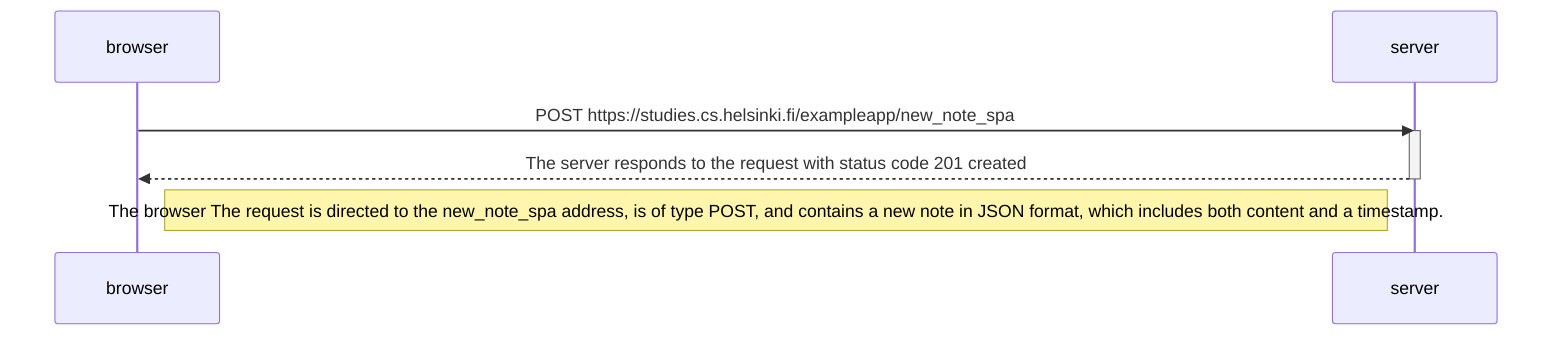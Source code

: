sequenceDiagram
    participant browser
    participant server
    
    browser->>server: POST https://studies.cs.helsinki.fi/exampleapp/new_note_spa
    activate server
    server-->>browser: The server responds to the request with status code 201 created
    deactivate server
    
    Note right of browser: The browser The request is directed to the new_note_spa address, is of type POST, and contains a new note in JSON format, which includes both content and a timestamp.